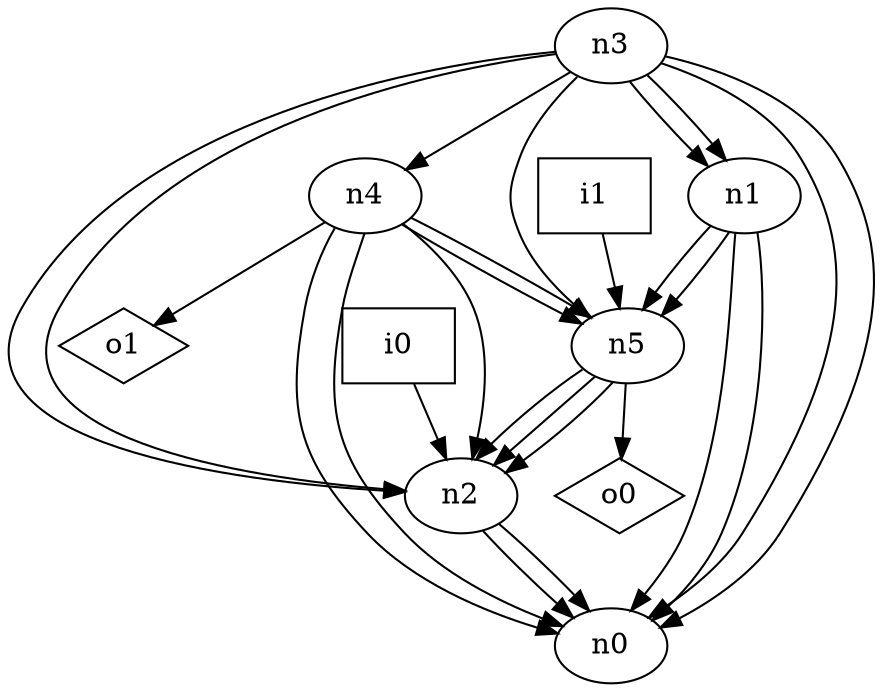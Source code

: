 digraph G {
n0 [label="n0"];
n1 [label="n1"];
n2 [label="n2"];
n3 [label="n3"];
n4 [label="n4"];
n5 [label="n5"];
n6 [label="i0",shape="box"];
n7 [label="i1",shape="box"];
n8 [label="o0",shape="diamond"];
n9 [label="o1",shape="diamond"];
n1 -> n0
n1 -> n0
n1 -> n5
n1 -> n5
n2 -> n0
n2 -> n0
n3 -> n0
n3 -> n0
n3 -> n1
n3 -> n1
n3 -> n2
n3 -> n2
n3 -> n4
n3 -> n5
n4 -> n0
n4 -> n0
n4 -> n2
n4 -> n5
n4 -> n5
n4 -> n9
n5 -> n2
n5 -> n2
n5 -> n2
n5 -> n8
n6 -> n2
n7 -> n5
}
